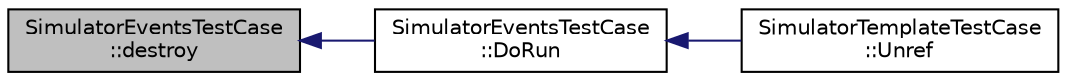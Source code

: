 digraph "SimulatorEventsTestCase::destroy"
{
  edge [fontname="Helvetica",fontsize="10",labelfontname="Helvetica",labelfontsize="10"];
  node [fontname="Helvetica",fontsize="10",shape=record];
  rankdir="LR";
  Node1 [label="SimulatorEventsTestCase\l::destroy",height=0.2,width=0.4,color="black", fillcolor="grey75", style="filled", fontcolor="black"];
  Node1 -> Node2 [dir="back",color="midnightblue",fontsize="10",style="solid"];
  Node2 [label="SimulatorEventsTestCase\l::DoRun",height=0.2,width=0.4,color="black", fillcolor="white", style="filled",URL="$da/dc2/classSimulatorEventsTestCase.html#a00040d668dfec666439e200cbf653807",tooltip="Implementation to actually run this TestCase. "];
  Node2 -> Node3 [dir="back",color="midnightblue",fontsize="10",style="solid"];
  Node3 [label="SimulatorTemplateTestCase\l::Unref",height=0.2,width=0.4,color="black", fillcolor="white", style="filled",URL="$d6/d69/classSimulatorTemplateTestCase.html#ac9ee0f8189102dde1f46d60e8da87486"];
}

